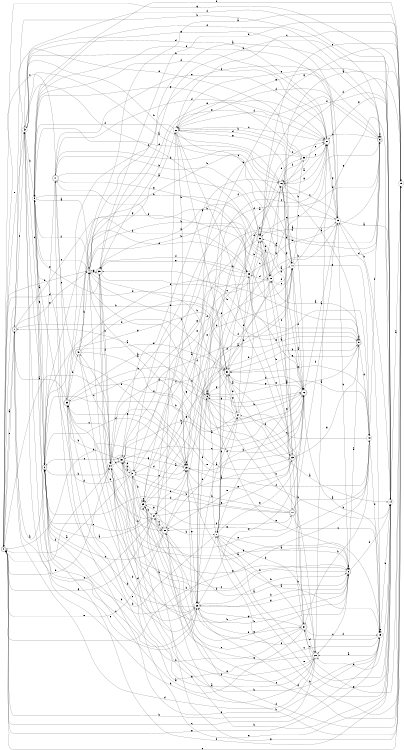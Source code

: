 digraph n35_1 {
__start0 [label="" shape="none"];

rankdir=LR;
size="8,5";

s0 [style="rounded,filled", color="black", fillcolor="white" shape="doublecircle", label="0"];
s1 [style="rounded,filled", color="black", fillcolor="white" shape="doublecircle", label="1"];
s2 [style="rounded,filled", color="black", fillcolor="white" shape="doublecircle", label="2"];
s3 [style="filled", color="black", fillcolor="white" shape="circle", label="3"];
s4 [style="filled", color="black", fillcolor="white" shape="circle", label="4"];
s5 [style="rounded,filled", color="black", fillcolor="white" shape="doublecircle", label="5"];
s6 [style="filled", color="black", fillcolor="white" shape="circle", label="6"];
s7 [style="filled", color="black", fillcolor="white" shape="circle", label="7"];
s8 [style="rounded,filled", color="black", fillcolor="white" shape="doublecircle", label="8"];
s9 [style="rounded,filled", color="black", fillcolor="white" shape="doublecircle", label="9"];
s10 [style="filled", color="black", fillcolor="white" shape="circle", label="10"];
s11 [style="filled", color="black", fillcolor="white" shape="circle", label="11"];
s12 [style="rounded,filled", color="black", fillcolor="white" shape="doublecircle", label="12"];
s13 [style="filled", color="black", fillcolor="white" shape="circle", label="13"];
s14 [style="filled", color="black", fillcolor="white" shape="circle", label="14"];
s15 [style="filled", color="black", fillcolor="white" shape="circle", label="15"];
s16 [style="filled", color="black", fillcolor="white" shape="circle", label="16"];
s17 [style="rounded,filled", color="black", fillcolor="white" shape="doublecircle", label="17"];
s18 [style="filled", color="black", fillcolor="white" shape="circle", label="18"];
s19 [style="filled", color="black", fillcolor="white" shape="circle", label="19"];
s20 [style="rounded,filled", color="black", fillcolor="white" shape="doublecircle", label="20"];
s21 [style="rounded,filled", color="black", fillcolor="white" shape="doublecircle", label="21"];
s22 [style="filled", color="black", fillcolor="white" shape="circle", label="22"];
s23 [style="rounded,filled", color="black", fillcolor="white" shape="doublecircle", label="23"];
s24 [style="filled", color="black", fillcolor="white" shape="circle", label="24"];
s25 [style="filled", color="black", fillcolor="white" shape="circle", label="25"];
s26 [style="filled", color="black", fillcolor="white" shape="circle", label="26"];
s27 [style="filled", color="black", fillcolor="white" shape="circle", label="27"];
s28 [style="rounded,filled", color="black", fillcolor="white" shape="doublecircle", label="28"];
s29 [style="filled", color="black", fillcolor="white" shape="circle", label="29"];
s30 [style="rounded,filled", color="black", fillcolor="white" shape="doublecircle", label="30"];
s31 [style="filled", color="black", fillcolor="white" shape="circle", label="31"];
s32 [style="rounded,filled", color="black", fillcolor="white" shape="doublecircle", label="32"];
s33 [style="filled", color="black", fillcolor="white" shape="circle", label="33"];
s34 [style="filled", color="black", fillcolor="white" shape="circle", label="34"];
s35 [style="rounded,filled", color="black", fillcolor="white" shape="doublecircle", label="35"];
s36 [style="rounded,filled", color="black", fillcolor="white" shape="doublecircle", label="36"];
s37 [style="rounded,filled", color="black", fillcolor="white" shape="doublecircle", label="37"];
s38 [style="filled", color="black", fillcolor="white" shape="circle", label="38"];
s39 [style="rounded,filled", color="black", fillcolor="white" shape="doublecircle", label="39"];
s40 [style="rounded,filled", color="black", fillcolor="white" shape="doublecircle", label="40"];
s41 [style="rounded,filled", color="black", fillcolor="white" shape="doublecircle", label="41"];
s42 [style="filled", color="black", fillcolor="white" shape="circle", label="42"];
s0 -> s1 [label="a"];
s0 -> s4 [label="b"];
s0 -> s15 [label="c"];
s0 -> s35 [label="d"];
s0 -> s42 [label="e"];
s0 -> s12 [label="f"];
s0 -> s14 [label="g"];
s0 -> s34 [label="h"];
s1 -> s2 [label="a"];
s1 -> s33 [label="b"];
s1 -> s24 [label="c"];
s1 -> s30 [label="d"];
s1 -> s0 [label="e"];
s1 -> s42 [label="f"];
s1 -> s4 [label="g"];
s1 -> s5 [label="h"];
s2 -> s3 [label="a"];
s2 -> s12 [label="b"];
s2 -> s42 [label="c"];
s2 -> s25 [label="d"];
s2 -> s41 [label="e"];
s2 -> s14 [label="f"];
s2 -> s30 [label="g"];
s2 -> s34 [label="h"];
s3 -> s4 [label="a"];
s3 -> s10 [label="b"];
s3 -> s26 [label="c"];
s3 -> s30 [label="d"];
s3 -> s15 [label="e"];
s3 -> s5 [label="f"];
s3 -> s2 [label="g"];
s3 -> s32 [label="h"];
s4 -> s5 [label="a"];
s4 -> s12 [label="b"];
s4 -> s3 [label="c"];
s4 -> s35 [label="d"];
s4 -> s21 [label="e"];
s4 -> s3 [label="f"];
s4 -> s22 [label="g"];
s4 -> s10 [label="h"];
s5 -> s6 [label="a"];
s5 -> s26 [label="b"];
s5 -> s16 [label="c"];
s5 -> s22 [label="d"];
s5 -> s29 [label="e"];
s5 -> s5 [label="f"];
s5 -> s22 [label="g"];
s5 -> s7 [label="h"];
s6 -> s7 [label="a"];
s6 -> s14 [label="b"];
s6 -> s39 [label="c"];
s6 -> s6 [label="d"];
s6 -> s8 [label="e"];
s6 -> s10 [label="f"];
s6 -> s15 [label="g"];
s6 -> s12 [label="h"];
s7 -> s8 [label="a"];
s7 -> s20 [label="b"];
s7 -> s14 [label="c"];
s7 -> s30 [label="d"];
s7 -> s14 [label="e"];
s7 -> s27 [label="f"];
s7 -> s12 [label="g"];
s7 -> s2 [label="h"];
s8 -> s9 [label="a"];
s8 -> s4 [label="b"];
s8 -> s20 [label="c"];
s8 -> s14 [label="d"];
s8 -> s32 [label="e"];
s8 -> s8 [label="f"];
s8 -> s28 [label="g"];
s8 -> s26 [label="h"];
s9 -> s10 [label="a"];
s9 -> s29 [label="b"];
s9 -> s35 [label="c"];
s9 -> s18 [label="d"];
s9 -> s7 [label="e"];
s9 -> s9 [label="f"];
s9 -> s30 [label="g"];
s9 -> s41 [label="h"];
s10 -> s11 [label="a"];
s10 -> s4 [label="b"];
s10 -> s11 [label="c"];
s10 -> s33 [label="d"];
s10 -> s29 [label="e"];
s10 -> s36 [label="f"];
s10 -> s32 [label="g"];
s10 -> s16 [label="h"];
s11 -> s12 [label="a"];
s11 -> s2 [label="b"];
s11 -> s36 [label="c"];
s11 -> s26 [label="d"];
s11 -> s18 [label="e"];
s11 -> s12 [label="f"];
s11 -> s14 [label="g"];
s11 -> s38 [label="h"];
s12 -> s13 [label="a"];
s12 -> s25 [label="b"];
s12 -> s32 [label="c"];
s12 -> s30 [label="d"];
s12 -> s26 [label="e"];
s12 -> s4 [label="f"];
s12 -> s30 [label="g"];
s12 -> s19 [label="h"];
s13 -> s14 [label="a"];
s13 -> s8 [label="b"];
s13 -> s36 [label="c"];
s13 -> s30 [label="d"];
s13 -> s3 [label="e"];
s13 -> s22 [label="f"];
s13 -> s21 [label="g"];
s13 -> s14 [label="h"];
s14 -> s15 [label="a"];
s14 -> s32 [label="b"];
s14 -> s28 [label="c"];
s14 -> s20 [label="d"];
s14 -> s34 [label="e"];
s14 -> s36 [label="f"];
s14 -> s21 [label="g"];
s14 -> s35 [label="h"];
s15 -> s16 [label="a"];
s15 -> s7 [label="b"];
s15 -> s22 [label="c"];
s15 -> s26 [label="d"];
s15 -> s36 [label="e"];
s15 -> s16 [label="f"];
s15 -> s37 [label="g"];
s15 -> s24 [label="h"];
s16 -> s9 [label="a"];
s16 -> s12 [label="b"];
s16 -> s13 [label="c"];
s16 -> s3 [label="d"];
s16 -> s11 [label="e"];
s16 -> s17 [label="f"];
s16 -> s23 [label="g"];
s16 -> s42 [label="h"];
s17 -> s18 [label="a"];
s17 -> s40 [label="b"];
s17 -> s19 [label="c"];
s17 -> s2 [label="d"];
s17 -> s25 [label="e"];
s17 -> s13 [label="f"];
s17 -> s28 [label="g"];
s17 -> s31 [label="h"];
s18 -> s6 [label="a"];
s18 -> s0 [label="b"];
s18 -> s6 [label="c"];
s18 -> s19 [label="d"];
s18 -> s34 [label="e"];
s18 -> s5 [label="f"];
s18 -> s30 [label="g"];
s18 -> s37 [label="h"];
s19 -> s20 [label="a"];
s19 -> s14 [label="b"];
s19 -> s0 [label="c"];
s19 -> s13 [label="d"];
s19 -> s19 [label="e"];
s19 -> s25 [label="f"];
s19 -> s0 [label="g"];
s19 -> s31 [label="h"];
s20 -> s21 [label="a"];
s20 -> s0 [label="b"];
s20 -> s37 [label="c"];
s20 -> s1 [label="d"];
s20 -> s29 [label="e"];
s20 -> s31 [label="f"];
s20 -> s39 [label="g"];
s20 -> s42 [label="h"];
s21 -> s16 [label="a"];
s21 -> s13 [label="b"];
s21 -> s22 [label="c"];
s21 -> s3 [label="d"];
s21 -> s41 [label="e"];
s21 -> s24 [label="f"];
s21 -> s16 [label="g"];
s21 -> s42 [label="h"];
s22 -> s23 [label="a"];
s22 -> s23 [label="b"];
s22 -> s12 [label="c"];
s22 -> s11 [label="d"];
s22 -> s14 [label="e"];
s22 -> s3 [label="f"];
s22 -> s11 [label="g"];
s22 -> s25 [label="h"];
s23 -> s24 [label="a"];
s23 -> s36 [label="b"];
s23 -> s10 [label="c"];
s23 -> s4 [label="d"];
s23 -> s28 [label="e"];
s23 -> s27 [label="f"];
s23 -> s9 [label="g"];
s23 -> s37 [label="h"];
s24 -> s2 [label="a"];
s24 -> s25 [label="b"];
s24 -> s28 [label="c"];
s24 -> s39 [label="d"];
s24 -> s23 [label="e"];
s24 -> s15 [label="f"];
s24 -> s0 [label="g"];
s24 -> s7 [label="h"];
s25 -> s19 [label="a"];
s25 -> s4 [label="b"];
s25 -> s5 [label="c"];
s25 -> s25 [label="d"];
s25 -> s26 [label="e"];
s25 -> s18 [label="f"];
s25 -> s39 [label="g"];
s25 -> s0 [label="h"];
s26 -> s27 [label="a"];
s26 -> s39 [label="b"];
s26 -> s39 [label="c"];
s26 -> s41 [label="d"];
s26 -> s6 [label="e"];
s26 -> s37 [label="f"];
s26 -> s8 [label="g"];
s26 -> s8 [label="h"];
s27 -> s1 [label="a"];
s27 -> s20 [label="b"];
s27 -> s16 [label="c"];
s27 -> s28 [label="d"];
s27 -> s30 [label="e"];
s27 -> s33 [label="f"];
s27 -> s6 [label="g"];
s27 -> s32 [label="h"];
s28 -> s8 [label="a"];
s28 -> s8 [label="b"];
s28 -> s2 [label="c"];
s28 -> s11 [label="d"];
s28 -> s0 [label="e"];
s28 -> s24 [label="f"];
s28 -> s29 [label="g"];
s28 -> s22 [label="h"];
s29 -> s6 [label="a"];
s29 -> s24 [label="b"];
s29 -> s29 [label="c"];
s29 -> s8 [label="d"];
s29 -> s2 [label="e"];
s29 -> s17 [label="f"];
s29 -> s15 [label="g"];
s29 -> s11 [label="h"];
s30 -> s14 [label="a"];
s30 -> s0 [label="b"];
s30 -> s31 [label="c"];
s30 -> s16 [label="d"];
s30 -> s27 [label="e"];
s30 -> s9 [label="f"];
s30 -> s6 [label="g"];
s30 -> s21 [label="h"];
s31 -> s0 [label="a"];
s31 -> s29 [label="b"];
s31 -> s25 [label="c"];
s31 -> s3 [label="d"];
s31 -> s32 [label="e"];
s31 -> s5 [label="f"];
s31 -> s19 [label="g"];
s31 -> s32 [label="h"];
s32 -> s9 [label="a"];
s32 -> s26 [label="b"];
s32 -> s2 [label="c"];
s32 -> s25 [label="d"];
s32 -> s28 [label="e"];
s32 -> s30 [label="f"];
s32 -> s16 [label="g"];
s32 -> s31 [label="h"];
s33 -> s31 [label="a"];
s33 -> s13 [label="b"];
s33 -> s34 [label="c"];
s33 -> s2 [label="d"];
s33 -> s35 [label="e"];
s33 -> s35 [label="f"];
s33 -> s12 [label="g"];
s33 -> s36 [label="h"];
s34 -> s20 [label="a"];
s34 -> s8 [label="b"];
s34 -> s32 [label="c"];
s34 -> s6 [label="d"];
s34 -> s12 [label="e"];
s34 -> s0 [label="f"];
s34 -> s25 [label="g"];
s34 -> s28 [label="h"];
s35 -> s19 [label="a"];
s35 -> s9 [label="b"];
s35 -> s8 [label="c"];
s35 -> s15 [label="d"];
s35 -> s21 [label="e"];
s35 -> s34 [label="f"];
s35 -> s4 [label="g"];
s35 -> s34 [label="h"];
s36 -> s37 [label="a"];
s36 -> s10 [label="b"];
s36 -> s21 [label="c"];
s36 -> s38 [label="d"];
s36 -> s31 [label="e"];
s36 -> s24 [label="f"];
s36 -> s35 [label="g"];
s36 -> s12 [label="h"];
s37 -> s2 [label="a"];
s37 -> s2 [label="b"];
s37 -> s29 [label="c"];
s37 -> s20 [label="d"];
s37 -> s33 [label="e"];
s37 -> s19 [label="f"];
s37 -> s26 [label="g"];
s37 -> s7 [label="h"];
s38 -> s7 [label="a"];
s38 -> s25 [label="b"];
s38 -> s21 [label="c"];
s38 -> s1 [label="d"];
s38 -> s21 [label="e"];
s38 -> s16 [label="f"];
s38 -> s3 [label="g"];
s38 -> s22 [label="h"];
s39 -> s1 [label="a"];
s39 -> s6 [label="b"];
s39 -> s34 [label="c"];
s39 -> s33 [label="d"];
s39 -> s19 [label="e"];
s39 -> s5 [label="f"];
s39 -> s12 [label="g"];
s39 -> s40 [label="h"];
s40 -> s15 [label="a"];
s40 -> s13 [label="b"];
s40 -> s34 [label="c"];
s40 -> s26 [label="d"];
s40 -> s30 [label="e"];
s40 -> s18 [label="f"];
s40 -> s23 [label="g"];
s40 -> s4 [label="h"];
s41 -> s36 [label="a"];
s41 -> s36 [label="b"];
s41 -> s0 [label="c"];
s41 -> s21 [label="d"];
s41 -> s39 [label="e"];
s41 -> s25 [label="f"];
s41 -> s33 [label="g"];
s41 -> s16 [label="h"];
s42 -> s11 [label="a"];
s42 -> s7 [label="b"];
s42 -> s10 [label="c"];
s42 -> s21 [label="d"];
s42 -> s26 [label="e"];
s42 -> s14 [label="f"];
s42 -> s13 [label="g"];
s42 -> s3 [label="h"];

}